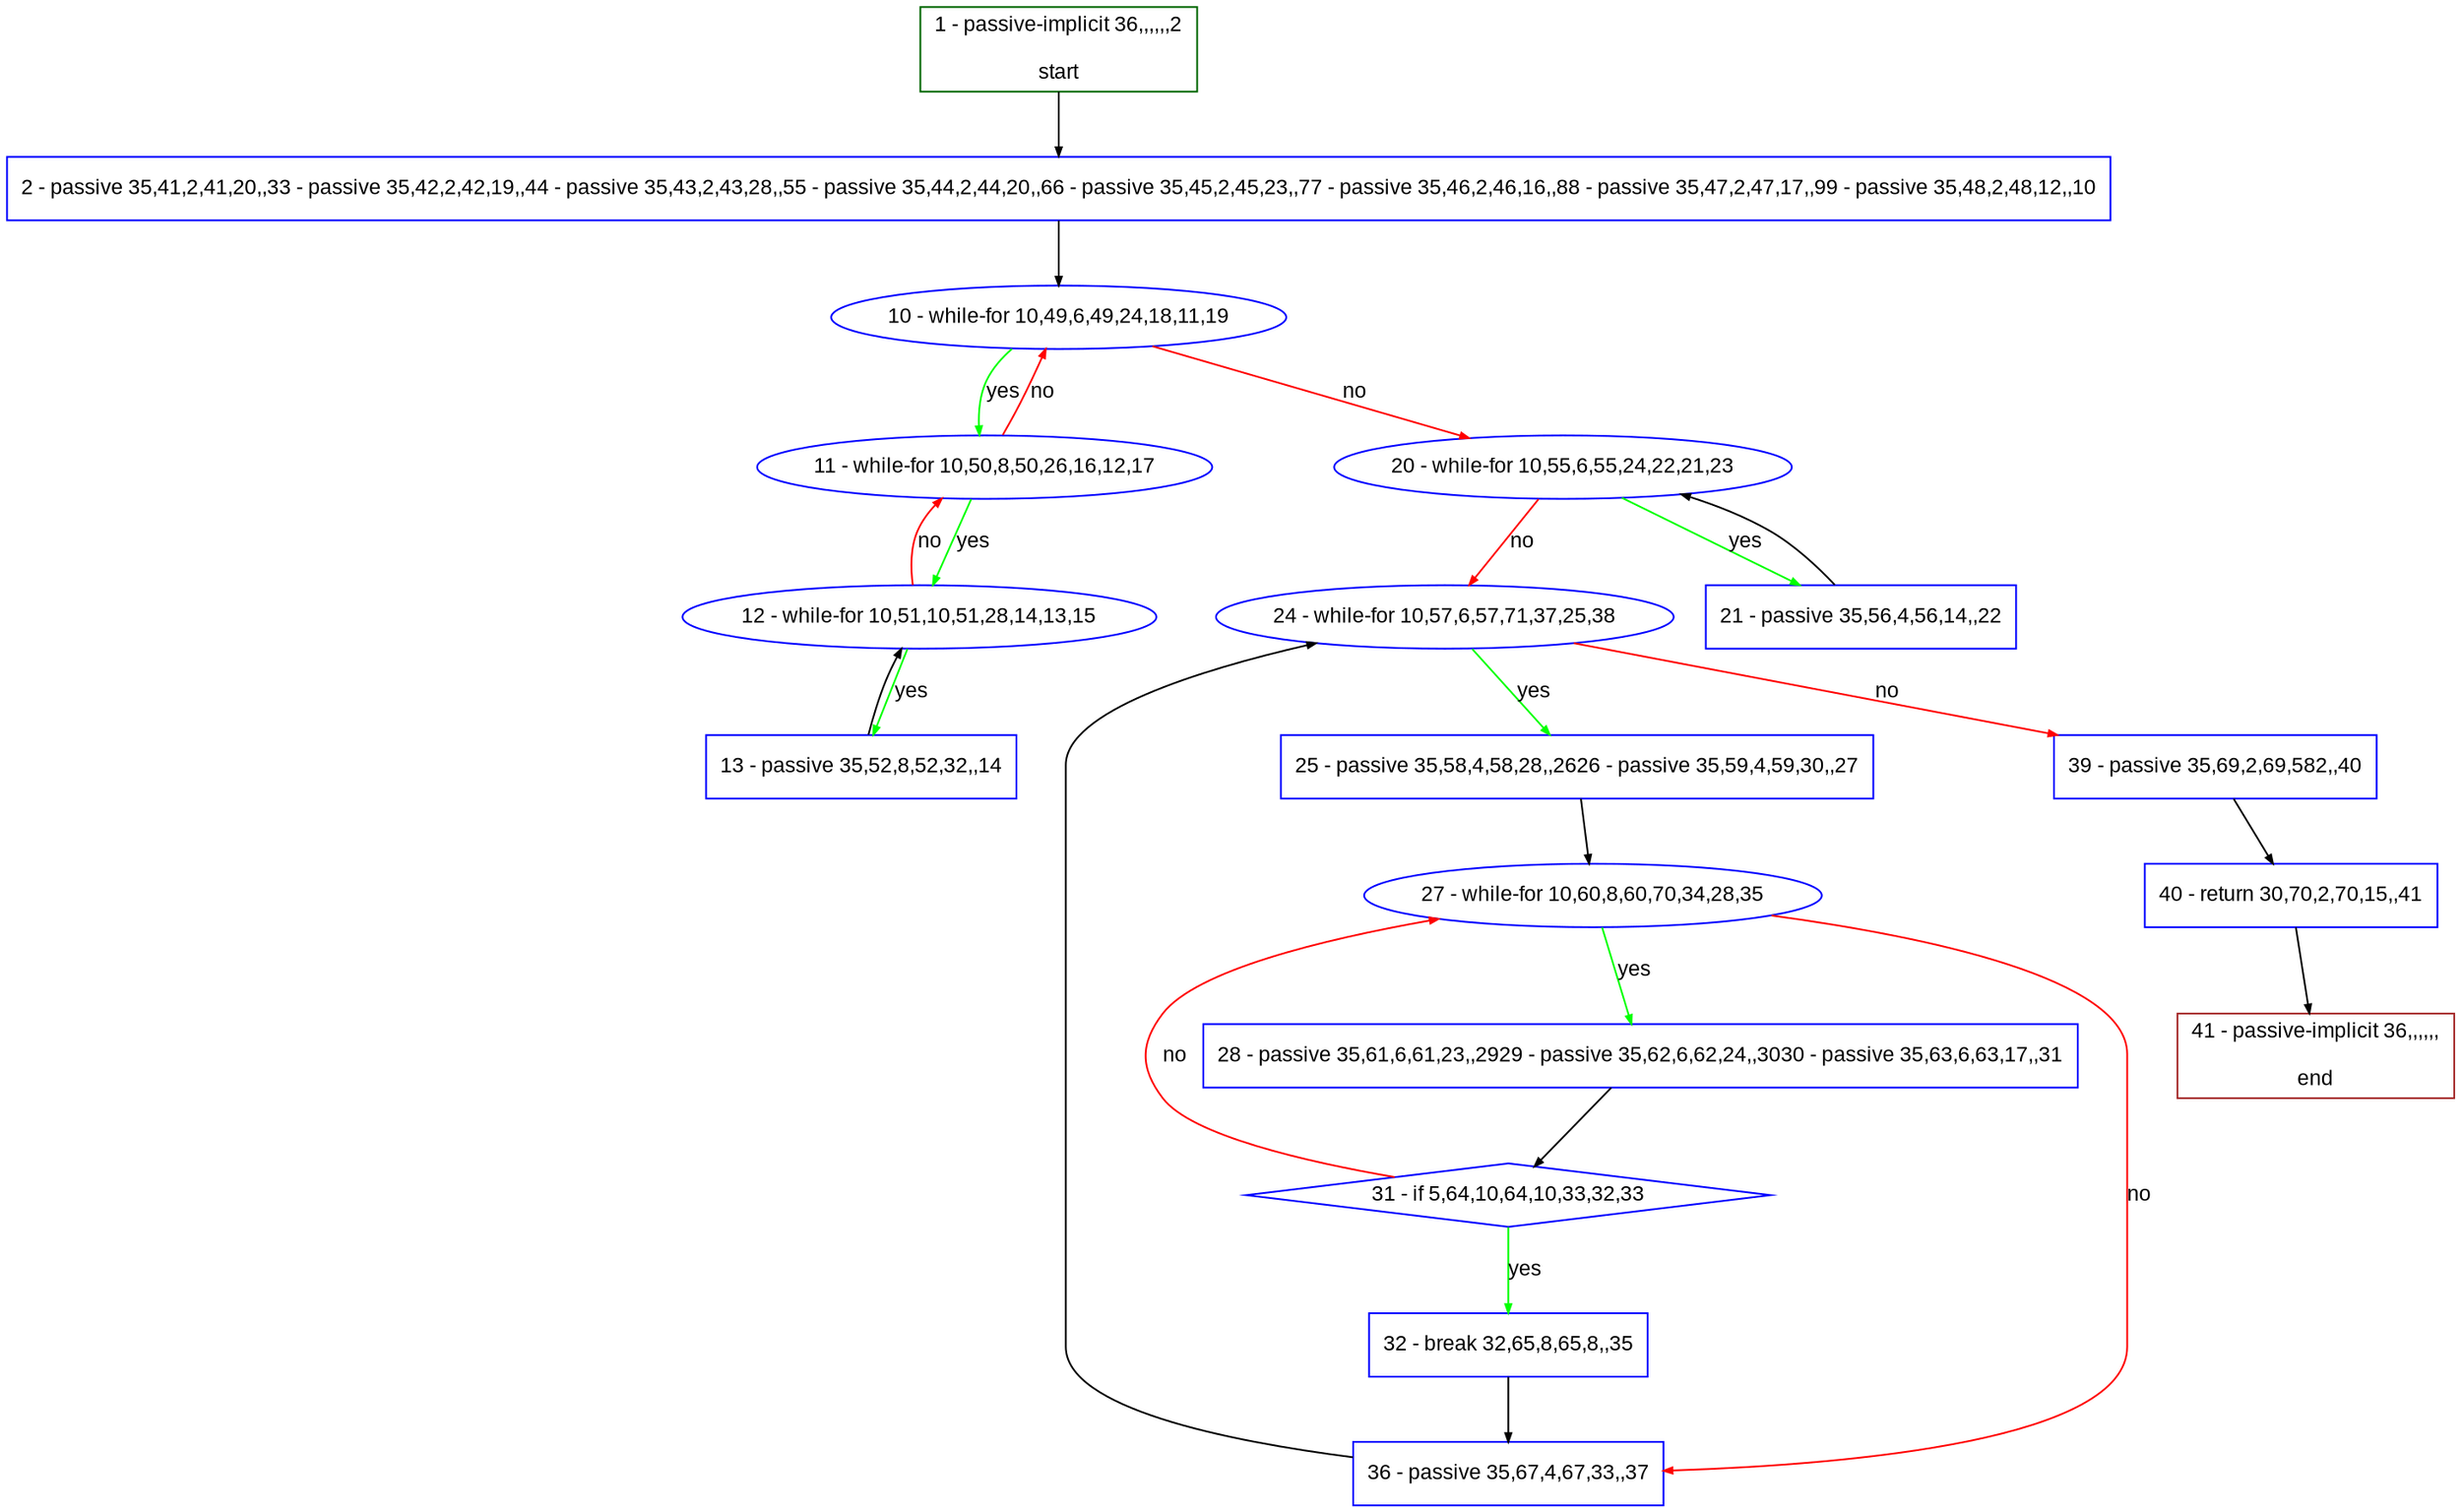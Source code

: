 digraph "" {
  graph [pack="true", label="", fontsize="12", packmode="clust", fontname="Arial", fillcolor="#FFFFCC", bgcolor="white", style="rounded,filled", compound="true"];
  node [node_initialized="no", label="", color="grey", fontsize="12", fillcolor="white", fontname="Arial", style="filled", shape="rectangle", compound="true", fixedsize="false"];
  edge [fontcolor="black", arrowhead="normal", arrowtail="none", arrowsize="0.5", ltail="", label="", color="black", fontsize="12", lhead="", fontname="Arial", dir="forward", compound="true"];
  __N1 [label="2 - passive 35,41,2,41,20,,33 - passive 35,42,2,42,19,,44 - passive 35,43,2,43,28,,55 - passive 35,44,2,44,20,,66 - passive 35,45,2,45,23,,77 - passive 35,46,2,46,16,,88 - passive 35,47,2,47,17,,99 - passive 35,48,2,48,12,,10", color="#0000ff", fillcolor="#ffffff", style="filled", shape="box"];
  __N2 [label="1 - passive-implicit 36,,,,,,2\n\nstart", color="#006400", fillcolor="#ffffff", style="filled", shape="box"];
  __N3 [label="10 - while-for 10,49,6,49,24,18,11,19", color="#0000ff", fillcolor="#ffffff", style="filled", shape="oval"];
  __N4 [label="11 - while-for 10,50,8,50,26,16,12,17", color="#0000ff", fillcolor="#ffffff", style="filled", shape="oval"];
  __N5 [label="20 - while-for 10,55,6,55,24,22,21,23", color="#0000ff", fillcolor="#ffffff", style="filled", shape="oval"];
  __N6 [label="12 - while-for 10,51,10,51,28,14,13,15", color="#0000ff", fillcolor="#ffffff", style="filled", shape="oval"];
  __N7 [label="13 - passive 35,52,8,52,32,,14", color="#0000ff", fillcolor="#ffffff", style="filled", shape="box"];
  __N8 [label="21 - passive 35,56,4,56,14,,22", color="#0000ff", fillcolor="#ffffff", style="filled", shape="box"];
  __N9 [label="24 - while-for 10,57,6,57,71,37,25,38", color="#0000ff", fillcolor="#ffffff", style="filled", shape="oval"];
  __N10 [label="25 - passive 35,58,4,58,28,,2626 - passive 35,59,4,59,30,,27", color="#0000ff", fillcolor="#ffffff", style="filled", shape="box"];
  __N11 [label="39 - passive 35,69,2,69,582,,40", color="#0000ff", fillcolor="#ffffff", style="filled", shape="box"];
  __N12 [label="27 - while-for 10,60,8,60,70,34,28,35", color="#0000ff", fillcolor="#ffffff", style="filled", shape="oval"];
  __N13 [label="28 - passive 35,61,6,61,23,,2929 - passive 35,62,6,62,24,,3030 - passive 35,63,6,63,17,,31", color="#0000ff", fillcolor="#ffffff", style="filled", shape="box"];
  __N14 [label="36 - passive 35,67,4,67,33,,37", color="#0000ff", fillcolor="#ffffff", style="filled", shape="box"];
  __N15 [label="31 - if 5,64,10,64,10,33,32,33", color="#0000ff", fillcolor="#ffffff", style="filled", shape="diamond"];
  __N16 [label="32 - break 32,65,8,65,8,,35", color="#0000ff", fillcolor="#ffffff", style="filled", shape="box"];
  __N17 [label="40 - return 30,70,2,70,15,,41", color="#0000ff", fillcolor="#ffffff", style="filled", shape="box"];
  __N18 [label="41 - passive-implicit 36,,,,,,\n\nend", color="#a52a2a", fillcolor="#ffffff", style="filled", shape="box"];
  __N2 -> __N1 [arrowhead="normal", arrowtail="none", color="#000000", label="", dir="forward"];
  __N1 -> __N3 [arrowhead="normal", arrowtail="none", color="#000000", label="", dir="forward"];
  __N3 -> __N4 [arrowhead="normal", arrowtail="none", color="#00ff00", label="yes", dir="forward"];
  __N4 -> __N3 [arrowhead="normal", arrowtail="none", color="#ff0000", label="no", dir="forward"];
  __N3 -> __N5 [arrowhead="normal", arrowtail="none", color="#ff0000", label="no", dir="forward"];
  __N4 -> __N6 [arrowhead="normal", arrowtail="none", color="#00ff00", label="yes", dir="forward"];
  __N6 -> __N4 [arrowhead="normal", arrowtail="none", color="#ff0000", label="no", dir="forward"];
  __N6 -> __N7 [arrowhead="normal", arrowtail="none", color="#00ff00", label="yes", dir="forward"];
  __N7 -> __N6 [arrowhead="normal", arrowtail="none", color="#000000", label="", dir="forward"];
  __N5 -> __N8 [arrowhead="normal", arrowtail="none", color="#00ff00", label="yes", dir="forward"];
  __N8 -> __N5 [arrowhead="normal", arrowtail="none", color="#000000", label="", dir="forward"];
  __N5 -> __N9 [arrowhead="normal", arrowtail="none", color="#ff0000", label="no", dir="forward"];
  __N9 -> __N10 [arrowhead="normal", arrowtail="none", color="#00ff00", label="yes", dir="forward"];
  __N9 -> __N11 [arrowhead="normal", arrowtail="none", color="#ff0000", label="no", dir="forward"];
  __N10 -> __N12 [arrowhead="normal", arrowtail="none", color="#000000", label="", dir="forward"];
  __N12 -> __N13 [arrowhead="normal", arrowtail="none", color="#00ff00", label="yes", dir="forward"];
  __N12 -> __N14 [arrowhead="normal", arrowtail="none", color="#ff0000", label="no", dir="forward"];
  __N13 -> __N15 [arrowhead="normal", arrowtail="none", color="#000000", label="", dir="forward"];
  __N15 -> __N12 [arrowhead="normal", arrowtail="none", color="#ff0000", label="no", dir="forward"];
  __N15 -> __N16 [arrowhead="normal", arrowtail="none", color="#00ff00", label="yes", dir="forward"];
  __N16 -> __N14 [arrowhead="normal", arrowtail="none", color="#000000", label="", dir="forward"];
  __N14 -> __N9 [arrowhead="normal", arrowtail="none", color="#000000", label="", dir="forward"];
  __N11 -> __N17 [arrowhead="normal", arrowtail="none", color="#000000", label="", dir="forward"];
  __N17 -> __N18 [arrowhead="normal", arrowtail="none", color="#000000", label="", dir="forward"];
}
